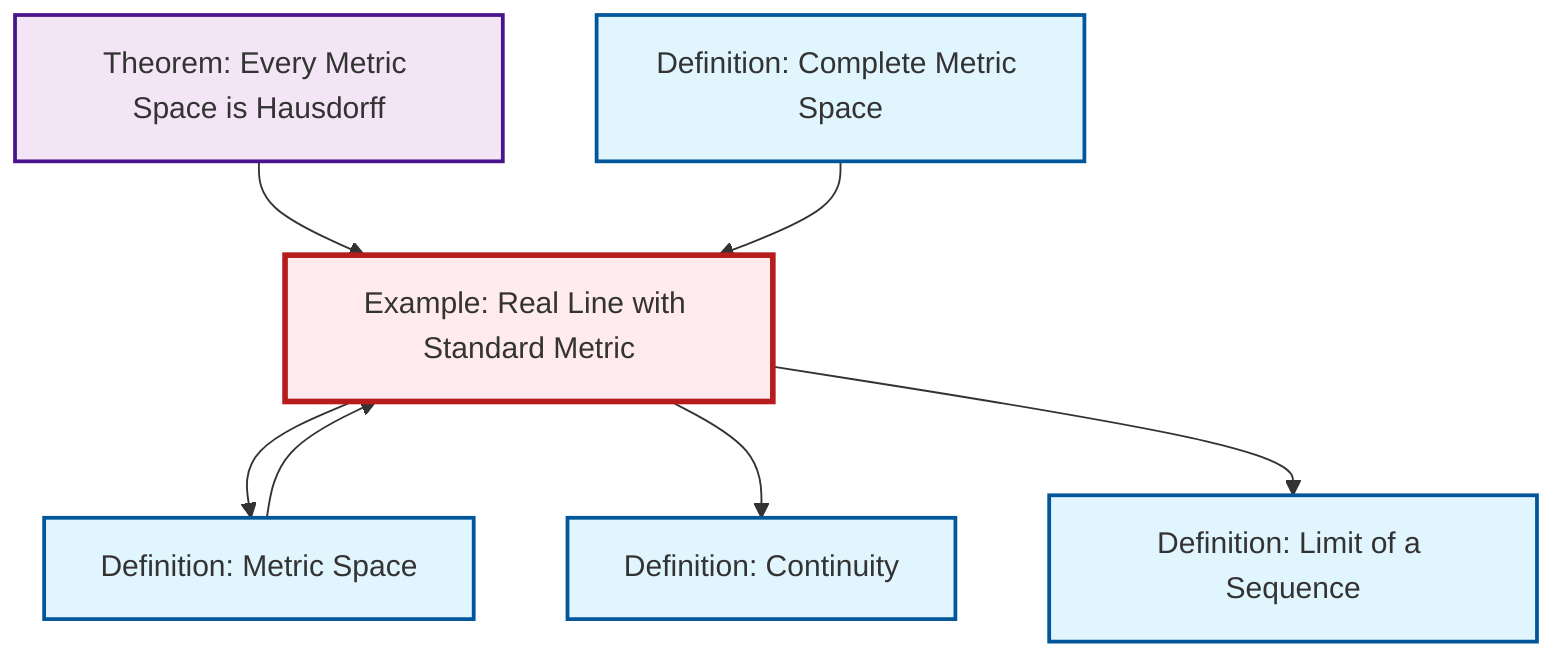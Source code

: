 graph TD
    classDef definition fill:#e1f5fe,stroke:#01579b,stroke-width:2px
    classDef theorem fill:#f3e5f5,stroke:#4a148c,stroke-width:2px
    classDef axiom fill:#fff3e0,stroke:#e65100,stroke-width:2px
    classDef example fill:#e8f5e9,stroke:#1b5e20,stroke-width:2px
    classDef current fill:#ffebee,stroke:#b71c1c,stroke-width:3px
    def-continuity["Definition: Continuity"]:::definition
    def-complete-metric-space["Definition: Complete Metric Space"]:::definition
    def-metric-space["Definition: Metric Space"]:::definition
    ex-real-line-metric["Example: Real Line with Standard Metric"]:::example
    thm-metric-hausdorff["Theorem: Every Metric Space is Hausdorff"]:::theorem
    def-limit["Definition: Limit of a Sequence"]:::definition
    ex-real-line-metric --> def-metric-space
    ex-real-line-metric --> def-continuity
    thm-metric-hausdorff --> ex-real-line-metric
    ex-real-line-metric --> def-limit
    def-complete-metric-space --> ex-real-line-metric
    def-metric-space --> ex-real-line-metric
    class ex-real-line-metric current